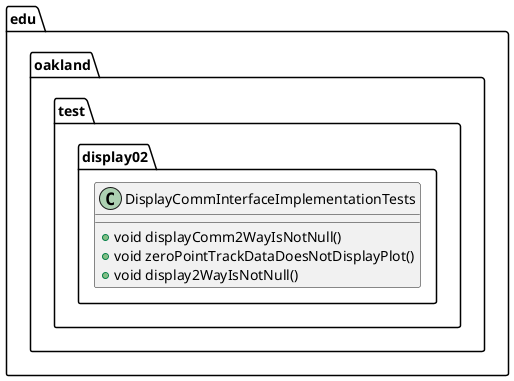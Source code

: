 @startuml DisplayCommInterfaceImplementationTests

package edu.oakland.test.display02 {
    class DisplayCommInterfaceImplementationTests {
        + void displayComm2WayIsNotNull()
        + void zeroPointTrackDataDoesNotDisplayPlot()
        + void display2WayIsNotNull()
    }
}

@enduml

